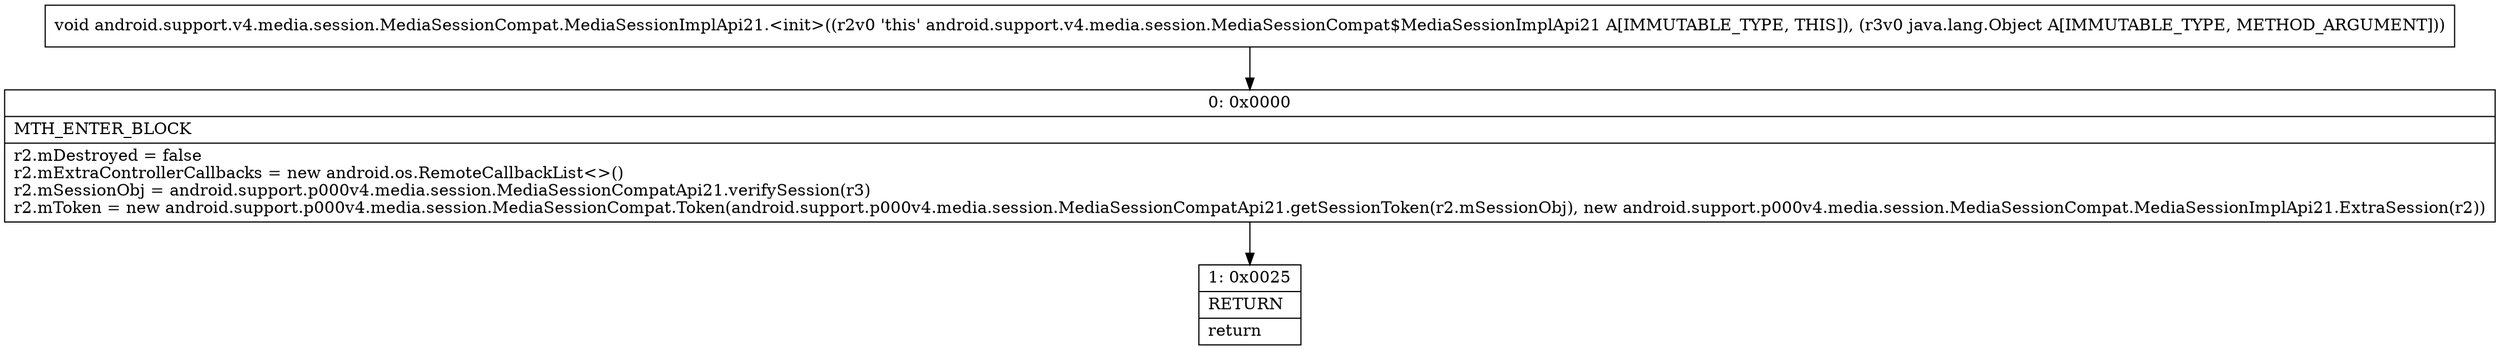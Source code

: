 digraph "CFG forandroid.support.v4.media.session.MediaSessionCompat.MediaSessionImplApi21.\<init\>(Ljava\/lang\/Object;)V" {
Node_0 [shape=record,label="{0\:\ 0x0000|MTH_ENTER_BLOCK\l|r2.mDestroyed = false\lr2.mExtraControllerCallbacks = new android.os.RemoteCallbackList\<\>()\lr2.mSessionObj = android.support.p000v4.media.session.MediaSessionCompatApi21.verifySession(r3)\lr2.mToken = new android.support.p000v4.media.session.MediaSessionCompat.Token(android.support.p000v4.media.session.MediaSessionCompatApi21.getSessionToken(r2.mSessionObj), new android.support.p000v4.media.session.MediaSessionCompat.MediaSessionImplApi21.ExtraSession(r2))\l}"];
Node_1 [shape=record,label="{1\:\ 0x0025|RETURN\l|return\l}"];
MethodNode[shape=record,label="{void android.support.v4.media.session.MediaSessionCompat.MediaSessionImplApi21.\<init\>((r2v0 'this' android.support.v4.media.session.MediaSessionCompat$MediaSessionImplApi21 A[IMMUTABLE_TYPE, THIS]), (r3v0 java.lang.Object A[IMMUTABLE_TYPE, METHOD_ARGUMENT])) }"];
MethodNode -> Node_0;
Node_0 -> Node_1;
}

